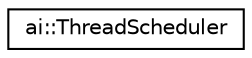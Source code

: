 digraph "Graphical Class Hierarchy"
{
  edge [fontname="Helvetica",fontsize="10",labelfontname="Helvetica",labelfontsize="10"];
  node [fontname="Helvetica",fontsize="10",shape=record];
  rankdir="LR";
  Node1 [label="ai::ThreadScheduler",height=0.2,width=0.4,color="black", fillcolor="white", style="filled",URL="$classai_1_1ThreadScheduler.html"];
}
